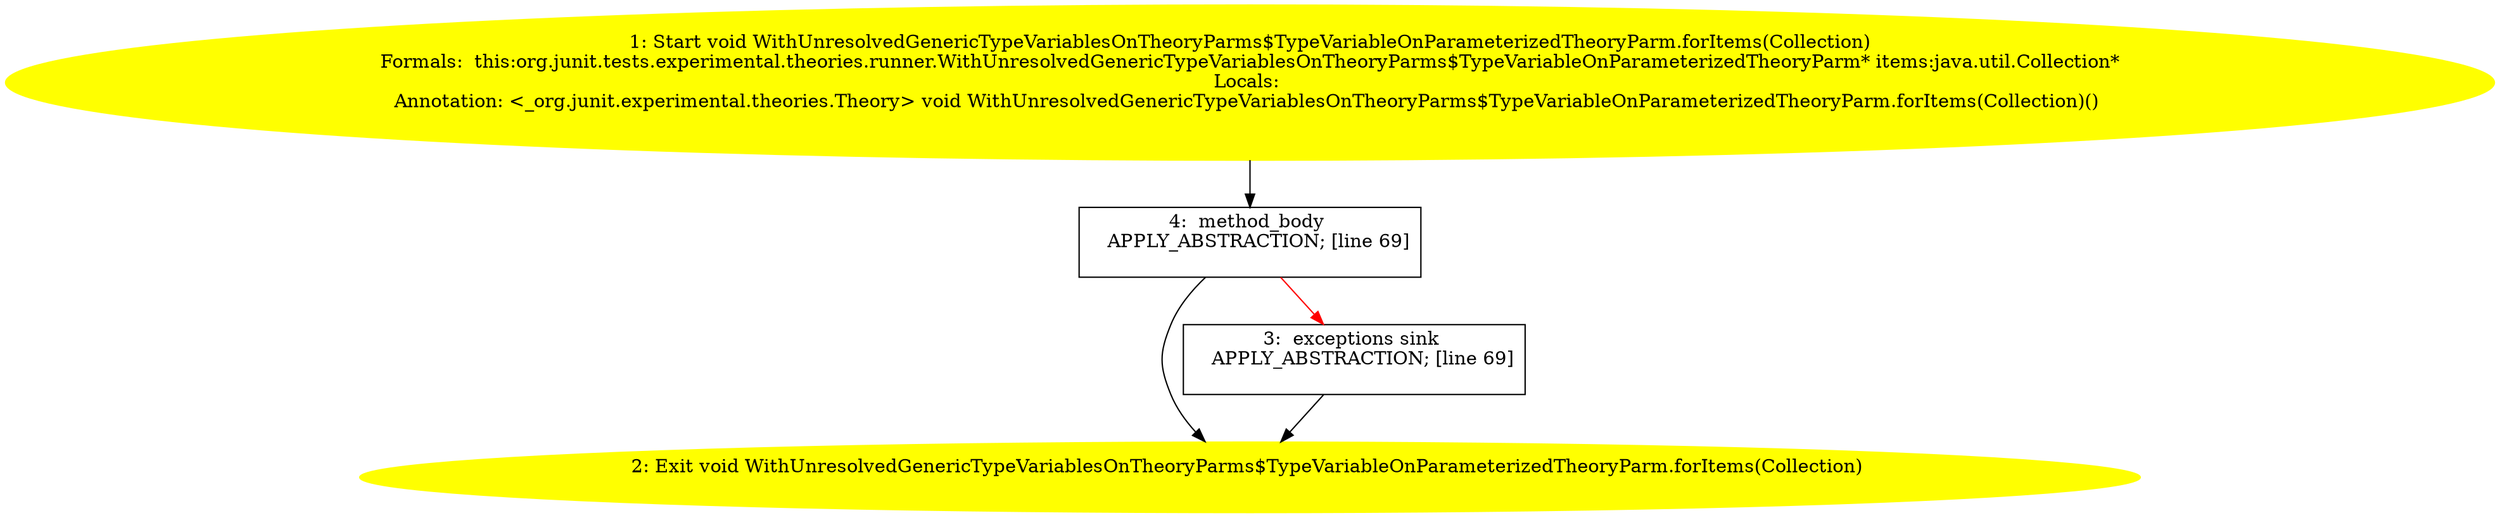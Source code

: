 /* @generated */
digraph cfg {
"org.junit.tests.experimental.theories.runner.WithUnresolvedGenericTypeVariablesOnTheoryParms$TypeVar.7cefa496c64455f9e9837e39af7a086e_1" [label="1: Start void WithUnresolvedGenericTypeVariablesOnTheoryParms$TypeVariableOnParameterizedTheoryParm.forItems(Collection)\nFormals:  this:org.junit.tests.experimental.theories.runner.WithUnresolvedGenericTypeVariablesOnTheoryParms$TypeVariableOnParameterizedTheoryParm* items:java.util.Collection*\nLocals: \nAnnotation: <_org.junit.experimental.theories.Theory> void WithUnresolvedGenericTypeVariablesOnTheoryParms$TypeVariableOnParameterizedTheoryParm.forItems(Collection)() \n  " color=yellow style=filled]
	

	 "org.junit.tests.experimental.theories.runner.WithUnresolvedGenericTypeVariablesOnTheoryParms$TypeVar.7cefa496c64455f9e9837e39af7a086e_1" -> "org.junit.tests.experimental.theories.runner.WithUnresolvedGenericTypeVariablesOnTheoryParms$TypeVar.7cefa496c64455f9e9837e39af7a086e_4" ;
"org.junit.tests.experimental.theories.runner.WithUnresolvedGenericTypeVariablesOnTheoryParms$TypeVar.7cefa496c64455f9e9837e39af7a086e_2" [label="2: Exit void WithUnresolvedGenericTypeVariablesOnTheoryParms$TypeVariableOnParameterizedTheoryParm.forItems(Collection) \n  " color=yellow style=filled]
	

"org.junit.tests.experimental.theories.runner.WithUnresolvedGenericTypeVariablesOnTheoryParms$TypeVar.7cefa496c64455f9e9837e39af7a086e_3" [label="3:  exceptions sink \n   APPLY_ABSTRACTION; [line 69]\n " shape="box"]
	

	 "org.junit.tests.experimental.theories.runner.WithUnresolvedGenericTypeVariablesOnTheoryParms$TypeVar.7cefa496c64455f9e9837e39af7a086e_3" -> "org.junit.tests.experimental.theories.runner.WithUnresolvedGenericTypeVariablesOnTheoryParms$TypeVar.7cefa496c64455f9e9837e39af7a086e_2" ;
"org.junit.tests.experimental.theories.runner.WithUnresolvedGenericTypeVariablesOnTheoryParms$TypeVar.7cefa496c64455f9e9837e39af7a086e_4" [label="4:  method_body \n   APPLY_ABSTRACTION; [line 69]\n " shape="box"]
	

	 "org.junit.tests.experimental.theories.runner.WithUnresolvedGenericTypeVariablesOnTheoryParms$TypeVar.7cefa496c64455f9e9837e39af7a086e_4" -> "org.junit.tests.experimental.theories.runner.WithUnresolvedGenericTypeVariablesOnTheoryParms$TypeVar.7cefa496c64455f9e9837e39af7a086e_2" ;
	 "org.junit.tests.experimental.theories.runner.WithUnresolvedGenericTypeVariablesOnTheoryParms$TypeVar.7cefa496c64455f9e9837e39af7a086e_4" -> "org.junit.tests.experimental.theories.runner.WithUnresolvedGenericTypeVariablesOnTheoryParms$TypeVar.7cefa496c64455f9e9837e39af7a086e_3" [color="red" ];
}
